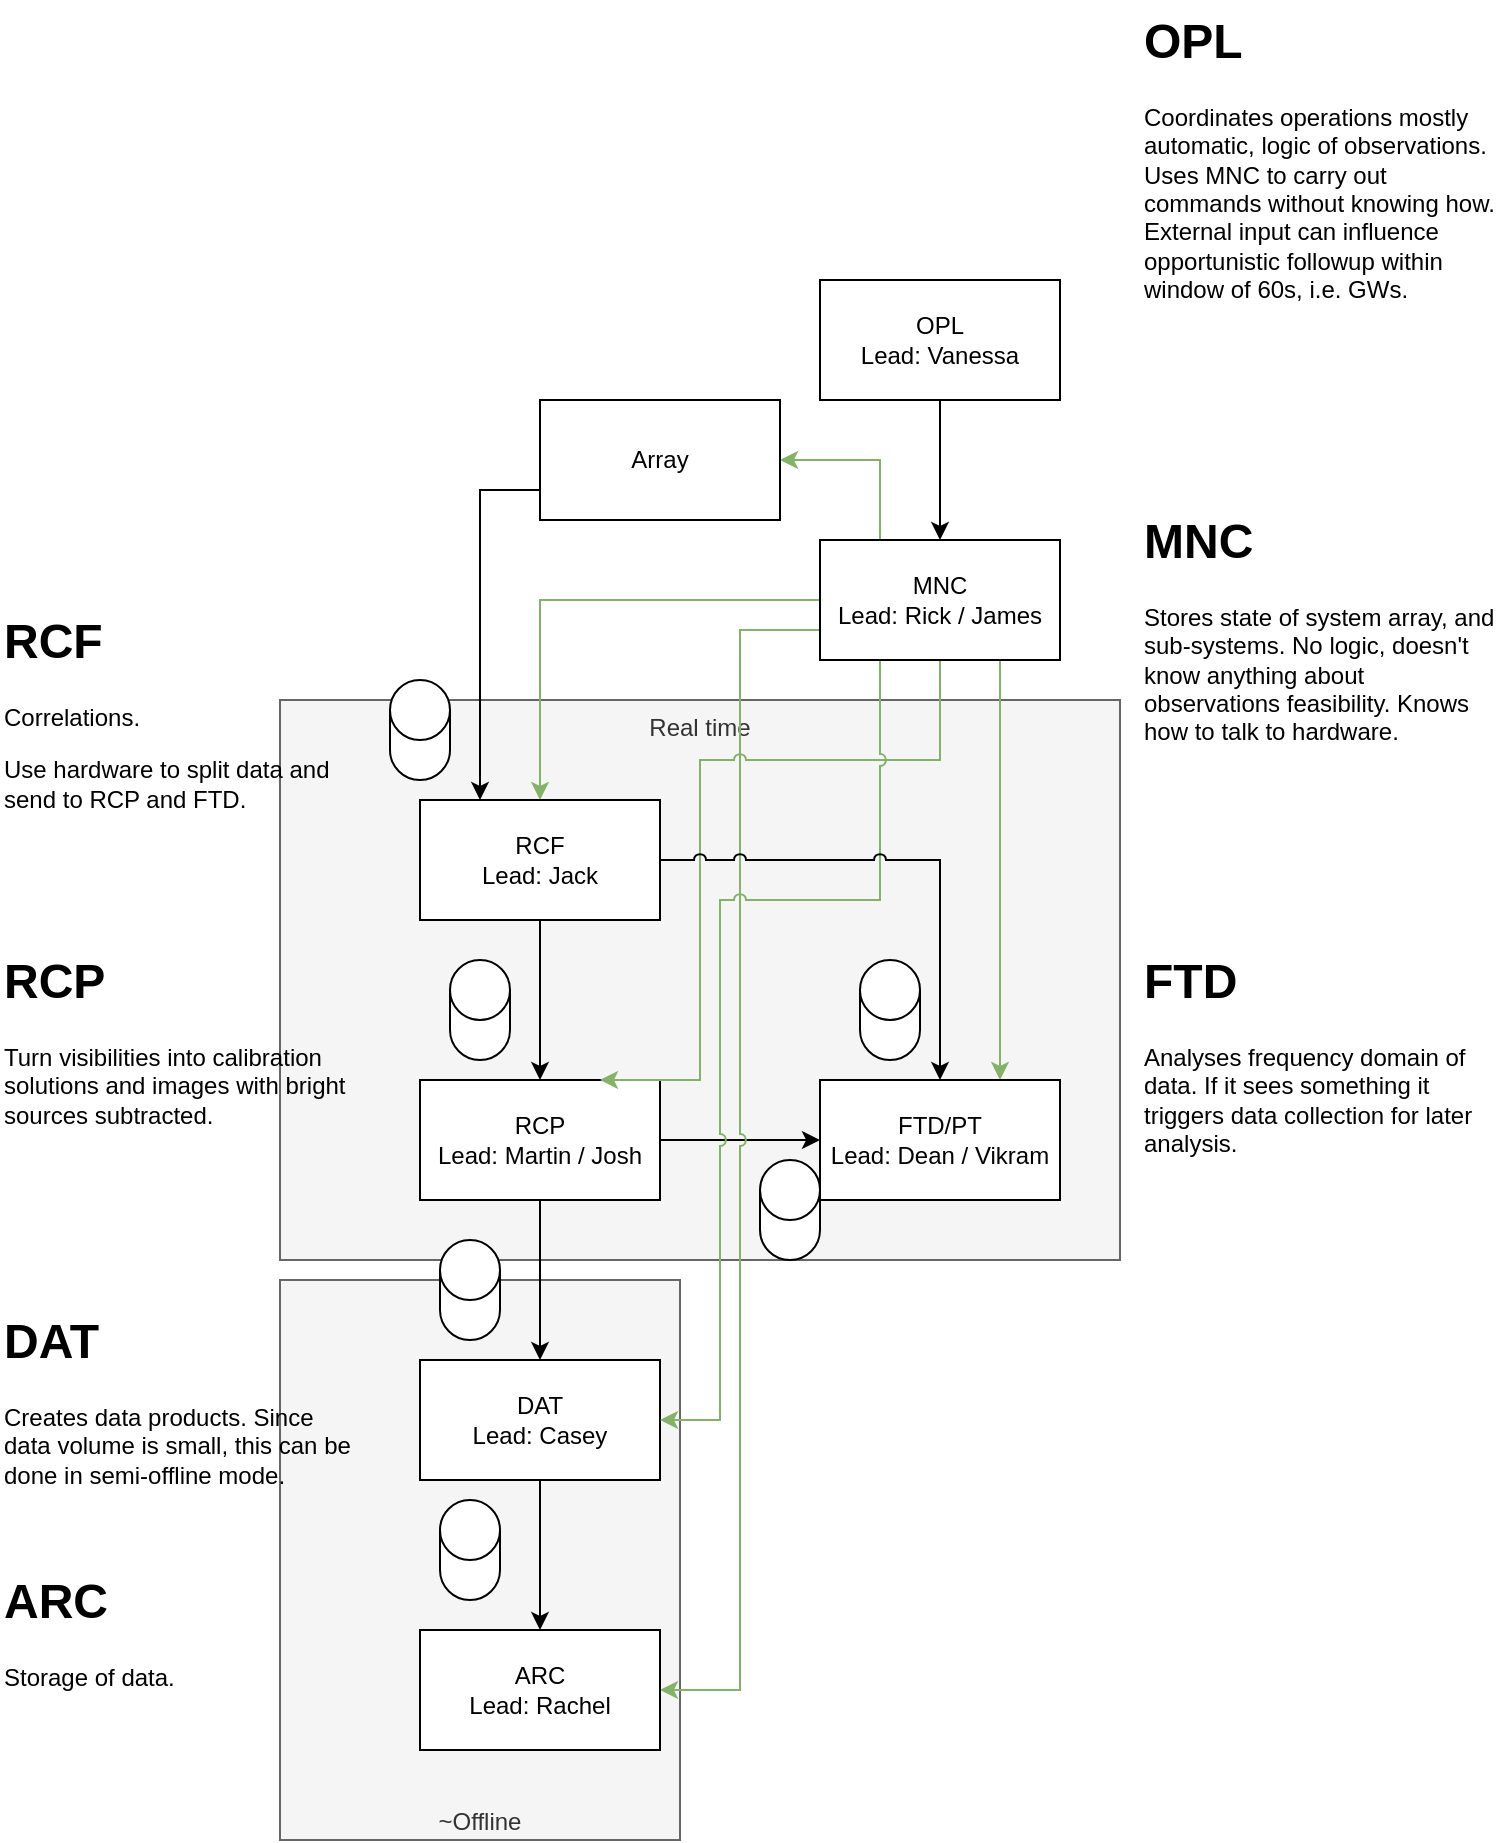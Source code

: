 <mxfile version="24.7.7">
  <diagram name="Pagina-1" id="n04WAolzsHExA_IVHHAF">
    <mxGraphModel dx="2065" dy="1890" grid="1" gridSize="10" guides="1" tooltips="1" connect="1" arrows="1" fold="1" page="1" pageScale="1" pageWidth="827" pageHeight="1169" math="0" shadow="0">
      <root>
        <mxCell id="0" />
        <mxCell id="1" parent="0" />
        <mxCell id="PjUthalo70veDusQ6-nb-26" value="Real time" style="rounded=0;whiteSpace=wrap;html=1;fillColor=#f5f5f5;fontColor=#333333;strokeColor=#666666;verticalAlign=top;" vertex="1" parent="1">
          <mxGeometry x="60" y="60" width="420" height="280" as="geometry" />
        </mxCell>
        <mxCell id="PjUthalo70veDusQ6-nb-36" value="~Offline" style="rounded=0;whiteSpace=wrap;html=1;fillColor=#f5f5f5;fontColor=#333333;strokeColor=#666666;verticalAlign=bottom;" vertex="1" parent="1">
          <mxGeometry x="60" y="350" width="200" height="280" as="geometry" />
        </mxCell>
        <mxCell id="PjUthalo70veDusQ6-nb-3" style="edgeStyle=orthogonalEdgeStyle;rounded=0;orthogonalLoop=1;jettySize=auto;html=1;entryX=0.5;entryY=0;entryDx=0;entryDy=0;jumpStyle=arc;" edge="1" parent="1" source="FTnSo7kZSwf_jX0kh8Uz-1" target="FTnSo7kZSwf_jX0kh8Uz-2">
          <mxGeometry relative="1" as="geometry" />
        </mxCell>
        <mxCell id="PjUthalo70veDusQ6-nb-10" style="edgeStyle=orthogonalEdgeStyle;rounded=0;orthogonalLoop=1;jettySize=auto;html=1;entryX=0;entryY=0.5;entryDx=0;entryDy=0;jumpStyle=arc;" edge="1" parent="1" source="FTnSo7kZSwf_jX0kh8Uz-1" target="FTnSo7kZSwf_jX0kh8Uz-4">
          <mxGeometry relative="1" as="geometry" />
        </mxCell>
        <mxCell id="FTnSo7kZSwf_jX0kh8Uz-1" value="RCP&lt;br&gt;Lead: Martin / Josh" style="rounded=0;whiteSpace=wrap;html=1;" parent="1" vertex="1">
          <mxGeometry x="130" y="250" width="120" height="60" as="geometry" />
        </mxCell>
        <mxCell id="PjUthalo70veDusQ6-nb-6" style="edgeStyle=orthogonalEdgeStyle;rounded=0;orthogonalLoop=1;jettySize=auto;html=1;entryX=0.5;entryY=0;entryDx=0;entryDy=0;jumpStyle=arc;" edge="1" parent="1" source="FTnSo7kZSwf_jX0kh8Uz-2" target="PjUthalo70veDusQ6-nb-5">
          <mxGeometry relative="1" as="geometry" />
        </mxCell>
        <mxCell id="FTnSo7kZSwf_jX0kh8Uz-2" value="DAT&lt;br&gt;Lead: Casey" style="rounded=0;whiteSpace=wrap;html=1;" parent="1" vertex="1">
          <mxGeometry x="130" y="390" width="120" height="60" as="geometry" />
        </mxCell>
        <mxCell id="PjUthalo70veDusQ6-nb-18" style="edgeStyle=orthogonalEdgeStyle;rounded=0;orthogonalLoop=1;jettySize=auto;html=1;jumpStyle=arc;fillColor=#d5e8d4;strokeColor=#82b366;entryX=0.75;entryY=0;entryDx=0;entryDy=0;exitX=0.75;exitY=1;exitDx=0;exitDy=0;" edge="1" parent="1" source="FTnSo7kZSwf_jX0kh8Uz-3" target="FTnSo7kZSwf_jX0kh8Uz-4">
          <mxGeometry relative="1" as="geometry">
            <mxPoint x="200" y="40" as="targetPoint" />
            <Array as="points">
              <mxPoint x="420" y="60" />
              <mxPoint x="420" y="60" />
            </Array>
          </mxGeometry>
        </mxCell>
        <mxCell id="PjUthalo70veDusQ6-nb-22" style="edgeStyle=orthogonalEdgeStyle;rounded=0;orthogonalLoop=1;jettySize=auto;html=1;exitX=0.25;exitY=0;exitDx=0;exitDy=0;entryX=1;entryY=0.5;entryDx=0;entryDy=0;fillColor=#d5e8d4;strokeColor=#82b366;jumpStyle=arc;" edge="1" parent="1" source="FTnSo7kZSwf_jX0kh8Uz-3" target="PjUthalo70veDusQ6-nb-14">
          <mxGeometry relative="1" as="geometry">
            <Array as="points">
              <mxPoint x="360" y="-60" />
            </Array>
          </mxGeometry>
        </mxCell>
        <mxCell id="PjUthalo70veDusQ6-nb-23" style="edgeStyle=orthogonalEdgeStyle;rounded=0;orthogonalLoop=1;jettySize=auto;html=1;exitX=0;exitY=0.75;exitDx=0;exitDy=0;entryX=1;entryY=0.5;entryDx=0;entryDy=0;fillColor=#d5e8d4;strokeColor=#82b366;jumpStyle=arc;" edge="1" parent="1" source="FTnSo7kZSwf_jX0kh8Uz-3" target="PjUthalo70veDusQ6-nb-5">
          <mxGeometry relative="1" as="geometry">
            <Array as="points">
              <mxPoint x="290" y="25" />
              <mxPoint x="290" y="555" />
            </Array>
          </mxGeometry>
        </mxCell>
        <mxCell id="PjUthalo70veDusQ6-nb-40" style="edgeStyle=orthogonalEdgeStyle;rounded=0;orthogonalLoop=1;jettySize=auto;html=1;entryX=0.5;entryY=0;entryDx=0;entryDy=0;fillColor=#d5e8d4;strokeColor=#82b366;jumpStyle=arc;" edge="1" parent="1" source="FTnSo7kZSwf_jX0kh8Uz-3" target="FTnSo7kZSwf_jX0kh8Uz-6">
          <mxGeometry relative="1" as="geometry" />
        </mxCell>
        <mxCell id="PjUthalo70veDusQ6-nb-41" style="edgeStyle=orthogonalEdgeStyle;rounded=0;orthogonalLoop=1;jettySize=auto;html=1;exitX=0.5;exitY=1;exitDx=0;exitDy=0;entryX=0.75;entryY=0;entryDx=0;entryDy=0;fillColor=#d5e8d4;strokeColor=#82b366;jumpStyle=arc;" edge="1" parent="1" source="FTnSo7kZSwf_jX0kh8Uz-3" target="FTnSo7kZSwf_jX0kh8Uz-1">
          <mxGeometry relative="1" as="geometry">
            <Array as="points">
              <mxPoint x="390" y="90" />
              <mxPoint x="270" y="90" />
              <mxPoint x="270" y="250" />
            </Array>
          </mxGeometry>
        </mxCell>
        <mxCell id="PjUthalo70veDusQ6-nb-42" style="edgeStyle=orthogonalEdgeStyle;rounded=0;orthogonalLoop=1;jettySize=auto;html=1;exitX=0.25;exitY=1;exitDx=0;exitDy=0;entryX=1;entryY=0.5;entryDx=0;entryDy=0;fillColor=#d5e8d4;strokeColor=#82b366;jumpStyle=arc;" edge="1" parent="1" source="FTnSo7kZSwf_jX0kh8Uz-3" target="FTnSo7kZSwf_jX0kh8Uz-2">
          <mxGeometry relative="1" as="geometry">
            <Array as="points">
              <mxPoint x="360" y="160" />
              <mxPoint x="280" y="160" />
              <mxPoint x="280" y="420" />
            </Array>
          </mxGeometry>
        </mxCell>
        <mxCell id="FTnSo7kZSwf_jX0kh8Uz-3" value="MNC&lt;div&gt;Lead: Rick / James&lt;/div&gt;" style="rounded=0;whiteSpace=wrap;html=1;" parent="1" vertex="1">
          <mxGeometry x="330" y="-20" width="120" height="60" as="geometry" />
        </mxCell>
        <mxCell id="FTnSo7kZSwf_jX0kh8Uz-4" value="FTD/PT&lt;div&gt;Lead: Dean / Vikram&lt;/div&gt;" style="rounded=0;whiteSpace=wrap;html=1;" parent="1" vertex="1">
          <mxGeometry x="330" y="250" width="120" height="60" as="geometry" />
        </mxCell>
        <mxCell id="PjUthalo70veDusQ6-nb-12" style="edgeStyle=orthogonalEdgeStyle;rounded=0;orthogonalLoop=1;jettySize=auto;html=1;entryX=0.5;entryY=0;entryDx=0;entryDy=0;" edge="1" parent="1" source="FTnSo7kZSwf_jX0kh8Uz-5" target="FTnSo7kZSwf_jX0kh8Uz-3">
          <mxGeometry relative="1" as="geometry" />
        </mxCell>
        <mxCell id="FTnSo7kZSwf_jX0kh8Uz-5" value="OPL&lt;div&gt;Lead: Vanessa&lt;/div&gt;" style="rounded=0;whiteSpace=wrap;html=1;" parent="1" vertex="1">
          <mxGeometry x="330" y="-150" width="120" height="60" as="geometry" />
        </mxCell>
        <mxCell id="PjUthalo70veDusQ6-nb-2" style="edgeStyle=orthogonalEdgeStyle;rounded=0;orthogonalLoop=1;jettySize=auto;html=1;entryX=0.5;entryY=0;entryDx=0;entryDy=0;jumpStyle=arc;" edge="1" parent="1" source="FTnSo7kZSwf_jX0kh8Uz-6" target="FTnSo7kZSwf_jX0kh8Uz-1">
          <mxGeometry relative="1" as="geometry" />
        </mxCell>
        <mxCell id="PjUthalo70veDusQ6-nb-9" style="edgeStyle=orthogonalEdgeStyle;rounded=0;orthogonalLoop=1;jettySize=auto;html=1;entryX=0.5;entryY=0;entryDx=0;entryDy=0;jumpStyle=arc;" edge="1" parent="1" source="FTnSo7kZSwf_jX0kh8Uz-6" target="FTnSo7kZSwf_jX0kh8Uz-4">
          <mxGeometry relative="1" as="geometry" />
        </mxCell>
        <mxCell id="FTnSo7kZSwf_jX0kh8Uz-6" value="RCF&lt;br&gt;Lead: Jack" style="rounded=0;whiteSpace=wrap;html=1;" parent="1" vertex="1">
          <mxGeometry x="130" y="110" width="120" height="60" as="geometry" />
        </mxCell>
        <mxCell id="PjUthalo70veDusQ6-nb-5" value="ARC&lt;div&gt;Lead: Rachel&lt;/div&gt;" style="rounded=0;whiteSpace=wrap;html=1;" vertex="1" parent="1">
          <mxGeometry x="130" y="525" width="120" height="60" as="geometry" />
        </mxCell>
        <mxCell id="PjUthalo70veDusQ6-nb-7" value="&lt;h1 style=&quot;margin-top: 0px;&quot;&gt;DAT&lt;/h1&gt;&lt;p&gt;Creates data products. Since data volume is small, this can be done in semi-offline mode.&lt;/p&gt;&lt;p&gt;&lt;br&gt;&lt;/p&gt;" style="text;html=1;whiteSpace=wrap;overflow=hidden;rounded=0;" vertex="1" parent="1">
          <mxGeometry x="-80" y="360" width="180" height="110" as="geometry" />
        </mxCell>
        <mxCell id="PjUthalo70veDusQ6-nb-8" value="&lt;h1 style=&quot;margin-top: 0px;&quot;&gt;ARC&lt;/h1&gt;&lt;p&gt;Storage of data.&lt;/p&gt;" style="text;html=1;whiteSpace=wrap;overflow=hidden;rounded=0;" vertex="1" parent="1">
          <mxGeometry x="-80" y="490" width="180" height="80" as="geometry" />
        </mxCell>
        <mxCell id="PjUthalo70veDusQ6-nb-11" value="&lt;h1 style=&quot;margin-top: 0px;&quot;&gt;RCF&lt;/h1&gt;&lt;p&gt;Correlations.&lt;/p&gt;&lt;p&gt;Use hardware to split data and send to RCP and FTD.&lt;/p&gt;" style="text;html=1;whiteSpace=wrap;overflow=hidden;rounded=0;" vertex="1" parent="1">
          <mxGeometry x="-80" y="10" width="180" height="120" as="geometry" />
        </mxCell>
        <mxCell id="PjUthalo70veDusQ6-nb-13" value="&lt;h1 style=&quot;margin-top: 0px;&quot;&gt;OPL&lt;/h1&gt;&lt;p&gt;Coordinates operations mostly automatic, logic of observations. Uses MNC to carry out commands without knowing how. External input can influence opportunistic followup within window of 60s, i.e. GWs.&lt;/p&gt;" style="text;html=1;whiteSpace=wrap;overflow=hidden;rounded=0;" vertex="1" parent="1">
          <mxGeometry x="490" y="-290" width="180" height="160" as="geometry" />
        </mxCell>
        <mxCell id="PjUthalo70veDusQ6-nb-38" style="edgeStyle=orthogonalEdgeStyle;rounded=0;orthogonalLoop=1;jettySize=auto;html=1;exitX=0;exitY=0.75;exitDx=0;exitDy=0;entryX=0.25;entryY=0;entryDx=0;entryDy=0;" edge="1" parent="1" source="PjUthalo70veDusQ6-nb-14" target="FTnSo7kZSwf_jX0kh8Uz-6">
          <mxGeometry relative="1" as="geometry" />
        </mxCell>
        <mxCell id="PjUthalo70veDusQ6-nb-14" value="Array" style="rounded=0;whiteSpace=wrap;html=1;" vertex="1" parent="1">
          <mxGeometry x="190" y="-90" width="120" height="60" as="geometry" />
        </mxCell>
        <mxCell id="PjUthalo70veDusQ6-nb-15" value="&lt;h1 style=&quot;margin-top: 0px;&quot;&gt;MNC&lt;/h1&gt;&lt;p&gt;Stores state of system array, and sub-systems. No logic, doesn&#39;t know anything about observations feasibility. Knows how to talk to hardware.&lt;/p&gt;" style="text;html=1;whiteSpace=wrap;overflow=hidden;rounded=0;" vertex="1" parent="1">
          <mxGeometry x="490" y="-40" width="180" height="170" as="geometry" />
        </mxCell>
        <mxCell id="PjUthalo70veDusQ6-nb-24" value="&lt;h1 style=&quot;margin-top: 0px;&quot;&gt;RCP&lt;/h1&gt;&lt;p&gt;Turn visibilities into calibration solutions and images with bright sources subtracted.&lt;/p&gt;" style="text;html=1;whiteSpace=wrap;overflow=hidden;rounded=0;" vertex="1" parent="1">
          <mxGeometry x="-80" y="180" width="180" height="120" as="geometry" />
        </mxCell>
        <mxCell id="PjUthalo70veDusQ6-nb-25" value="&lt;h1 style=&quot;margin-top: 0px;&quot;&gt;FTD&lt;/h1&gt;&lt;p&gt;Analyses frequency domain of data. If it sees something it triggers data collection for later analysis.&lt;/p&gt;" style="text;html=1;whiteSpace=wrap;overflow=hidden;rounded=0;" vertex="1" parent="1">
          <mxGeometry x="490" y="180" width="180" height="120" as="geometry" />
        </mxCell>
        <mxCell id="PjUthalo70veDusQ6-nb-27" value="" style="shape=cylinder3;whiteSpace=wrap;html=1;boundedLbl=1;backgroundOutline=1;size=15;" vertex="1" parent="1">
          <mxGeometry x="140" y="330" width="30" height="50" as="geometry" />
        </mxCell>
        <mxCell id="PjUthalo70veDusQ6-nb-28" value="" style="shape=cylinder3;whiteSpace=wrap;html=1;boundedLbl=1;backgroundOutline=1;size=15;" vertex="1" parent="1">
          <mxGeometry x="140" y="460" width="30" height="50" as="geometry" />
        </mxCell>
        <mxCell id="PjUthalo70veDusQ6-nb-29" value="" style="shape=cylinder3;whiteSpace=wrap;html=1;boundedLbl=1;backgroundOutline=1;size=15;" vertex="1" parent="1">
          <mxGeometry x="145" y="190" width="30" height="50" as="geometry" />
        </mxCell>
        <mxCell id="PjUthalo70veDusQ6-nb-30" value="" style="shape=cylinder3;whiteSpace=wrap;html=1;boundedLbl=1;backgroundOutline=1;size=15;" vertex="1" parent="1">
          <mxGeometry x="115" y="50" width="30" height="50" as="geometry" />
        </mxCell>
        <mxCell id="PjUthalo70veDusQ6-nb-31" value="" style="shape=cylinder3;whiteSpace=wrap;html=1;boundedLbl=1;backgroundOutline=1;size=15;" vertex="1" parent="1">
          <mxGeometry x="350" y="190" width="30" height="50" as="geometry" />
        </mxCell>
        <mxCell id="PjUthalo70veDusQ6-nb-32" value="" style="shape=cylinder3;whiteSpace=wrap;html=1;boundedLbl=1;backgroundOutline=1;size=15;" vertex="1" parent="1">
          <mxGeometry x="300" y="290" width="30" height="50" as="geometry" />
        </mxCell>
      </root>
    </mxGraphModel>
  </diagram>
</mxfile>
